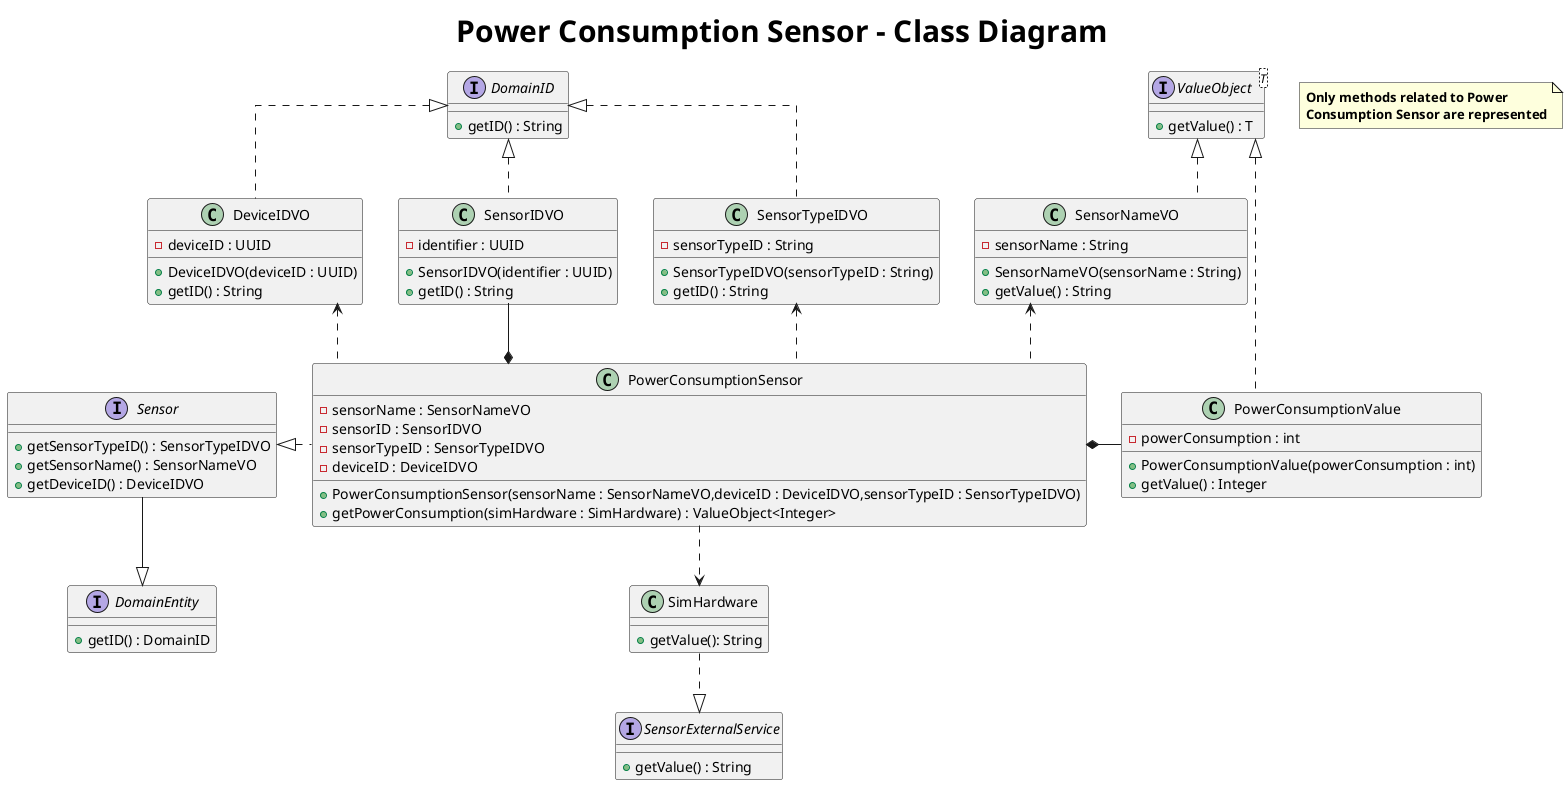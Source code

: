 @startuml
title <size: 30> Power Consumption Sensor - Class Diagram

skinparam linetype ortho

note "<b>Only methods related to Power \n<b>Consumption Sensor are represented" as 1

interface Sensor {
    +getSensorTypeID() : SensorTypeIDVO
    +getSensorName() : SensorNameVO
    +getDeviceID() : DeviceIDVO
}

interface DomainEntity{
    + getID() : DomainID
}

interface DomainID{
    + getID() : String
}

interface ValueObject<T> {
    + getValue() : T
}

class PowerConsumptionSensor{
    - sensorName : SensorNameVO
    - sensorID : SensorIDVO
    - sensorTypeID : SensorTypeIDVO
    - deviceID : DeviceIDVO

    + PowerConsumptionSensor(sensorName : SensorNameVO,deviceID : DeviceIDVO,sensorTypeID : SensorTypeIDVO)
    + getPowerConsumption(simHardware : SimHardware) : ValueObject<Integer>
}

class PowerConsumptionValue{
    - powerConsumption : int

    + PowerConsumptionValue(powerConsumption : int)
    + getValue() : Integer
}

class SimHardware{
    + getValue(): String
}

class SensorNameVO{
    - sensorName : String
    + SensorNameVO(sensorName : String)
    + getValue() : String
}

class SensorIDVO{
    - identifier : UUID
    + SensorIDVO(identifier : UUID)
    + getID() : String
}


class SensorTypeIDVO{
    - sensorTypeID : String
    + SensorTypeIDVO(sensorTypeID : String)
    + getID() : String
}

class DeviceIDVO{
    - deviceID : UUID
    + DeviceIDVO(deviceID : UUID)
    + getID() : String
}

interface SensorExternalService{
    + getValue() : String
}


Sensor --|> DomainEntity
Sensor <|..right PowerConsumptionSensor
SimHardware <..up PowerConsumptionSensor
SimHardware ..|> SensorExternalService

SensorNameVO <.. PowerConsumptionSensor
SensorIDVO --* PowerConsumptionSensor
PowerConsumptionValue --left* PowerConsumptionSensor
SensorTypeIDVO <.. PowerConsumptionSensor
DeviceIDVO <.. PowerConsumptionSensor

ValueObject <|.. SensorNameVO
DomainID  <|.. SensorIDVO
DomainID  <|.. SensorTypeIDVO
DomainID  <|.. DeviceIDVO

ValueObject <|.. PowerConsumptionValue

@enduml